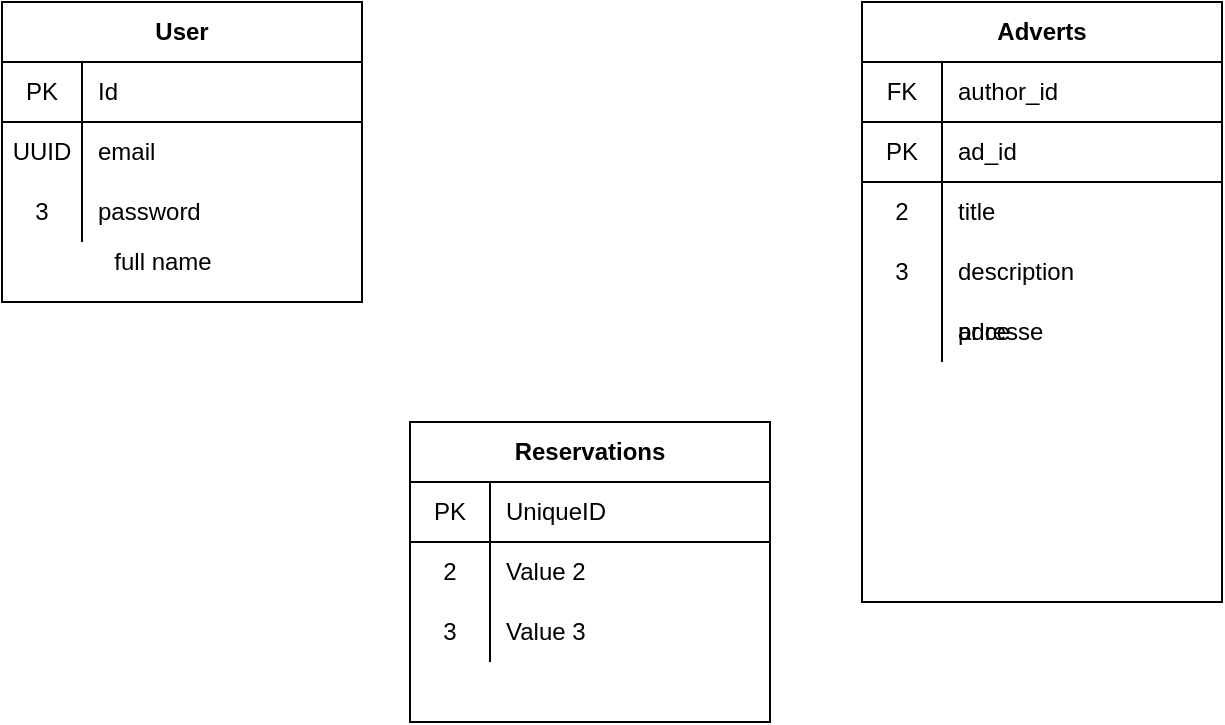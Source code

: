 <mxfile version="13.8.8" type="github"><diagram id="Gj9NvAnUuVbWACkpVcwB" name="Page-1"><mxGraphModel dx="1038" dy="557" grid="1" gridSize="10" guides="1" tooltips="1" connect="1" arrows="1" fold="1" page="1" pageScale="1" pageWidth="827" pageHeight="1169" math="0" shadow="0"><root><mxCell id="0"/><mxCell id="1" parent="0"/><mxCell id="Z8qapWIH_7th0F4IFwVs-1" value="User" style="shape=table;html=1;whiteSpace=wrap;startSize=30;container=1;collapsible=0;childLayout=tableLayout;fixedRows=1;rowLines=0;fontStyle=1;align=center;" vertex="1" parent="1"><mxGeometry x="30" y="190" width="180" height="150" as="geometry"/></mxCell><mxCell id="Z8qapWIH_7th0F4IFwVs-2" value="" style="shape=partialRectangle;html=1;whiteSpace=wrap;collapsible=0;dropTarget=0;pointerEvents=0;fillColor=none;top=0;left=0;bottom=1;right=0;points=[[0,0.5],[1,0.5]];portConstraint=eastwest;" vertex="1" parent="Z8qapWIH_7th0F4IFwVs-1"><mxGeometry y="30" width="180" height="30" as="geometry"/></mxCell><mxCell id="Z8qapWIH_7th0F4IFwVs-3" value="PK" style="shape=partialRectangle;html=1;whiteSpace=wrap;connectable=0;fillColor=none;top=0;left=0;bottom=0;right=0;overflow=hidden;" vertex="1" parent="Z8qapWIH_7th0F4IFwVs-2"><mxGeometry width="40" height="30" as="geometry"/></mxCell><mxCell id="Z8qapWIH_7th0F4IFwVs-4" value="Id" style="shape=partialRectangle;html=1;whiteSpace=wrap;connectable=0;fillColor=none;top=0;left=0;bottom=0;right=0;align=left;spacingLeft=6;overflow=hidden;" vertex="1" parent="Z8qapWIH_7th0F4IFwVs-2"><mxGeometry x="40" width="140" height="30" as="geometry"/></mxCell><mxCell id="Z8qapWIH_7th0F4IFwVs-5" value="" style="shape=partialRectangle;html=1;whiteSpace=wrap;collapsible=0;dropTarget=0;pointerEvents=0;fillColor=none;top=0;left=0;bottom=0;right=0;points=[[0,0.5],[1,0.5]];portConstraint=eastwest;" vertex="1" parent="Z8qapWIH_7th0F4IFwVs-1"><mxGeometry y="60" width="180" height="30" as="geometry"/></mxCell><mxCell id="Z8qapWIH_7th0F4IFwVs-6" value="UUID" style="shape=partialRectangle;html=1;whiteSpace=wrap;connectable=0;fillColor=none;top=0;left=0;bottom=0;right=0;overflow=hidden;" vertex="1" parent="Z8qapWIH_7th0F4IFwVs-5"><mxGeometry width="40" height="30" as="geometry"/></mxCell><mxCell id="Z8qapWIH_7th0F4IFwVs-7" value="email" style="shape=partialRectangle;html=1;whiteSpace=wrap;connectable=0;fillColor=none;top=0;left=0;bottom=0;right=0;align=left;spacingLeft=6;overflow=hidden;" vertex="1" parent="Z8qapWIH_7th0F4IFwVs-5"><mxGeometry x="40" width="140" height="30" as="geometry"/></mxCell><mxCell id="Z8qapWIH_7th0F4IFwVs-8" value="" style="shape=partialRectangle;html=1;whiteSpace=wrap;collapsible=0;dropTarget=0;pointerEvents=0;fillColor=none;top=0;left=0;bottom=0;right=0;points=[[0,0.5],[1,0.5]];portConstraint=eastwest;" vertex="1" parent="Z8qapWIH_7th0F4IFwVs-1"><mxGeometry y="90" width="180" height="30" as="geometry"/></mxCell><mxCell id="Z8qapWIH_7th0F4IFwVs-9" value="3" style="shape=partialRectangle;html=1;whiteSpace=wrap;connectable=0;fillColor=none;top=0;left=0;bottom=0;right=0;overflow=hidden;" vertex="1" parent="Z8qapWIH_7th0F4IFwVs-8"><mxGeometry width="40" height="30" as="geometry"/></mxCell><mxCell id="Z8qapWIH_7th0F4IFwVs-10" value="password" style="shape=partialRectangle;html=1;whiteSpace=wrap;connectable=0;fillColor=none;top=0;left=0;bottom=0;right=0;align=left;spacingLeft=6;overflow=hidden;" vertex="1" parent="Z8qapWIH_7th0F4IFwVs-8"><mxGeometry x="40" width="140" height="30" as="geometry"/></mxCell><mxCell id="Z8qapWIH_7th0F4IFwVs-11" value="Adverts" style="shape=table;html=1;whiteSpace=wrap;startSize=30;container=1;collapsible=0;childLayout=tableLayout;fixedRows=1;rowLines=0;fontStyle=1;align=center;" vertex="1" parent="1"><mxGeometry x="460" y="190" width="180" height="300" as="geometry"/></mxCell><mxCell id="Z8qapWIH_7th0F4IFwVs-36" style="shape=partialRectangle;html=1;whiteSpace=wrap;collapsible=0;dropTarget=0;pointerEvents=0;fillColor=none;top=0;left=0;bottom=1;right=0;points=[[0,0.5],[1,0.5]];portConstraint=eastwest;" vertex="1" parent="Z8qapWIH_7th0F4IFwVs-11"><mxGeometry y="30" width="180" height="30" as="geometry"/></mxCell><mxCell id="Z8qapWIH_7th0F4IFwVs-37" value="FK" style="shape=partialRectangle;html=1;whiteSpace=wrap;connectable=0;fillColor=none;top=0;left=0;bottom=0;right=0;overflow=hidden;" vertex="1" parent="Z8qapWIH_7th0F4IFwVs-36"><mxGeometry width="40" height="30" as="geometry"/></mxCell><mxCell id="Z8qapWIH_7th0F4IFwVs-38" value="author_id" style="shape=partialRectangle;html=1;whiteSpace=wrap;connectable=0;fillColor=none;top=0;left=0;bottom=0;right=0;align=left;spacingLeft=6;overflow=hidden;" vertex="1" parent="Z8qapWIH_7th0F4IFwVs-36"><mxGeometry x="40" width="140" height="30" as="geometry"/></mxCell><mxCell id="Z8qapWIH_7th0F4IFwVs-12" value="" style="shape=partialRectangle;html=1;whiteSpace=wrap;collapsible=0;dropTarget=0;pointerEvents=0;fillColor=none;top=0;left=0;bottom=1;right=0;points=[[0,0.5],[1,0.5]];portConstraint=eastwest;" vertex="1" parent="Z8qapWIH_7th0F4IFwVs-11"><mxGeometry y="60" width="180" height="30" as="geometry"/></mxCell><mxCell id="Z8qapWIH_7th0F4IFwVs-13" value="PK" style="shape=partialRectangle;html=1;whiteSpace=wrap;connectable=0;fillColor=none;top=0;left=0;bottom=0;right=0;overflow=hidden;" vertex="1" parent="Z8qapWIH_7th0F4IFwVs-12"><mxGeometry width="40" height="30" as="geometry"/></mxCell><mxCell id="Z8qapWIH_7th0F4IFwVs-14" value="ad_id" style="shape=partialRectangle;html=1;whiteSpace=wrap;connectable=0;fillColor=none;top=0;left=0;bottom=0;right=0;align=left;spacingLeft=6;overflow=hidden;" vertex="1" parent="Z8qapWIH_7th0F4IFwVs-12"><mxGeometry x="40" width="140" height="30" as="geometry"/></mxCell><mxCell id="Z8qapWIH_7th0F4IFwVs-15" value="" style="shape=partialRectangle;html=1;whiteSpace=wrap;collapsible=0;dropTarget=0;pointerEvents=0;fillColor=none;top=0;left=0;bottom=0;right=0;points=[[0,0.5],[1,0.5]];portConstraint=eastwest;" vertex="1" parent="Z8qapWIH_7th0F4IFwVs-11"><mxGeometry y="90" width="180" height="30" as="geometry"/></mxCell><mxCell id="Z8qapWIH_7th0F4IFwVs-16" value="2" style="shape=partialRectangle;html=1;whiteSpace=wrap;connectable=0;fillColor=none;top=0;left=0;bottom=0;right=0;overflow=hidden;" vertex="1" parent="Z8qapWIH_7th0F4IFwVs-15"><mxGeometry width="40" height="30" as="geometry"/></mxCell><mxCell id="Z8qapWIH_7th0F4IFwVs-17" value="title" style="shape=partialRectangle;html=1;whiteSpace=wrap;connectable=0;fillColor=none;top=0;left=0;bottom=0;right=0;align=left;spacingLeft=6;overflow=hidden;" vertex="1" parent="Z8qapWIH_7th0F4IFwVs-15"><mxGeometry x="40" width="140" height="30" as="geometry"/></mxCell><mxCell id="Z8qapWIH_7th0F4IFwVs-18" value="" style="shape=partialRectangle;html=1;whiteSpace=wrap;collapsible=0;dropTarget=0;pointerEvents=0;fillColor=none;top=0;left=0;bottom=0;right=0;points=[[0,0.5],[1,0.5]];portConstraint=eastwest;" vertex="1" parent="Z8qapWIH_7th0F4IFwVs-11"><mxGeometry y="120" width="180" height="30" as="geometry"/></mxCell><mxCell id="Z8qapWIH_7th0F4IFwVs-19" value="3" style="shape=partialRectangle;html=1;whiteSpace=wrap;connectable=0;fillColor=none;top=0;left=0;bottom=0;right=0;overflow=hidden;" vertex="1" parent="Z8qapWIH_7th0F4IFwVs-18"><mxGeometry width="40" height="30" as="geometry"/></mxCell><mxCell id="Z8qapWIH_7th0F4IFwVs-20" value="description" style="shape=partialRectangle;html=1;whiteSpace=wrap;connectable=0;fillColor=none;top=0;left=0;bottom=0;right=0;align=left;spacingLeft=6;overflow=hidden;" vertex="1" parent="Z8qapWIH_7th0F4IFwVs-18"><mxGeometry x="40" width="140" height="30" as="geometry"/></mxCell><mxCell id="Z8qapWIH_7th0F4IFwVs-32" style="shape=partialRectangle;html=1;whiteSpace=wrap;collapsible=0;dropTarget=0;pointerEvents=0;fillColor=none;top=0;left=0;bottom=0;right=0;points=[[0,0.5],[1,0.5]];portConstraint=eastwest;" vertex="1" parent="Z8qapWIH_7th0F4IFwVs-11"><mxGeometry y="150" width="180" height="30" as="geometry"/></mxCell><mxCell id="Z8qapWIH_7th0F4IFwVs-33" style="shape=partialRectangle;html=1;whiteSpace=wrap;connectable=0;fillColor=none;top=0;left=0;bottom=0;right=0;overflow=hidden;" vertex="1" parent="Z8qapWIH_7th0F4IFwVs-32"><mxGeometry width="40" height="30" as="geometry"/></mxCell><mxCell id="Z8qapWIH_7th0F4IFwVs-34" value="adresse" style="shape=partialRectangle;html=1;whiteSpace=wrap;connectable=0;fillColor=none;top=0;left=0;bottom=0;right=0;align=left;spacingLeft=6;overflow=hidden;" vertex="1" parent="Z8qapWIH_7th0F4IFwVs-32"><mxGeometry x="40" width="140" height="30" as="geometry"/></mxCell><mxCell id="Z8qapWIH_7th0F4IFwVs-21" value="Reservations" style="shape=table;html=1;whiteSpace=wrap;startSize=30;container=1;collapsible=0;childLayout=tableLayout;fixedRows=1;rowLines=0;fontStyle=1;align=center;" vertex="1" parent="1"><mxGeometry x="234" y="400" width="180" height="150" as="geometry"/></mxCell><mxCell id="Z8qapWIH_7th0F4IFwVs-22" value="" style="shape=partialRectangle;html=1;whiteSpace=wrap;collapsible=0;dropTarget=0;pointerEvents=0;fillColor=none;top=0;left=0;bottom=1;right=0;points=[[0,0.5],[1,0.5]];portConstraint=eastwest;" vertex="1" parent="Z8qapWIH_7th0F4IFwVs-21"><mxGeometry y="30" width="180" height="30" as="geometry"/></mxCell><mxCell id="Z8qapWIH_7th0F4IFwVs-23" value="PK" style="shape=partialRectangle;html=1;whiteSpace=wrap;connectable=0;fillColor=none;top=0;left=0;bottom=0;right=0;overflow=hidden;" vertex="1" parent="Z8qapWIH_7th0F4IFwVs-22"><mxGeometry width="40" height="30" as="geometry"/></mxCell><mxCell id="Z8qapWIH_7th0F4IFwVs-24" value="UniqueID" style="shape=partialRectangle;html=1;whiteSpace=wrap;connectable=0;fillColor=none;top=0;left=0;bottom=0;right=0;align=left;spacingLeft=6;overflow=hidden;" vertex="1" parent="Z8qapWIH_7th0F4IFwVs-22"><mxGeometry x="40" width="140" height="30" as="geometry"/></mxCell><mxCell id="Z8qapWIH_7th0F4IFwVs-25" value="" style="shape=partialRectangle;html=1;whiteSpace=wrap;collapsible=0;dropTarget=0;pointerEvents=0;fillColor=none;top=0;left=0;bottom=0;right=0;points=[[0,0.5],[1,0.5]];portConstraint=eastwest;" vertex="1" parent="Z8qapWIH_7th0F4IFwVs-21"><mxGeometry y="60" width="180" height="30" as="geometry"/></mxCell><mxCell id="Z8qapWIH_7th0F4IFwVs-26" value="2" style="shape=partialRectangle;html=1;whiteSpace=wrap;connectable=0;fillColor=none;top=0;left=0;bottom=0;right=0;overflow=hidden;" vertex="1" parent="Z8qapWIH_7th0F4IFwVs-25"><mxGeometry width="40" height="30" as="geometry"/></mxCell><mxCell id="Z8qapWIH_7th0F4IFwVs-27" value="Value 2" style="shape=partialRectangle;html=1;whiteSpace=wrap;connectable=0;fillColor=none;top=0;left=0;bottom=0;right=0;align=left;spacingLeft=6;overflow=hidden;" vertex="1" parent="Z8qapWIH_7th0F4IFwVs-25"><mxGeometry x="40" width="140" height="30" as="geometry"/></mxCell><mxCell id="Z8qapWIH_7th0F4IFwVs-28" value="" style="shape=partialRectangle;html=1;whiteSpace=wrap;collapsible=0;dropTarget=0;pointerEvents=0;fillColor=none;top=0;left=0;bottom=0;right=0;points=[[0,0.5],[1,0.5]];portConstraint=eastwest;" vertex="1" parent="Z8qapWIH_7th0F4IFwVs-21"><mxGeometry y="90" width="180" height="30" as="geometry"/></mxCell><mxCell id="Z8qapWIH_7th0F4IFwVs-29" value="3" style="shape=partialRectangle;html=1;whiteSpace=wrap;connectable=0;fillColor=none;top=0;left=0;bottom=0;right=0;overflow=hidden;" vertex="1" parent="Z8qapWIH_7th0F4IFwVs-28"><mxGeometry width="40" height="30" as="geometry"/></mxCell><mxCell id="Z8qapWIH_7th0F4IFwVs-30" value="Value 3" style="shape=partialRectangle;html=1;whiteSpace=wrap;connectable=0;fillColor=none;top=0;left=0;bottom=0;right=0;align=left;spacingLeft=6;overflow=hidden;" vertex="1" parent="Z8qapWIH_7th0F4IFwVs-28"><mxGeometry x="40" width="140" height="30" as="geometry"/></mxCell><mxCell id="Z8qapWIH_7th0F4IFwVs-31" value="full name" style="text;html=1;align=center;verticalAlign=middle;resizable=0;points=[];autosize=1;" vertex="1" parent="1"><mxGeometry x="80" y="310" width="60" height="20" as="geometry"/></mxCell><mxCell id="Z8qapWIH_7th0F4IFwVs-35" value="price" style="shape=partialRectangle;html=1;whiteSpace=wrap;connectable=0;fillColor=none;top=0;left=0;bottom=0;right=0;align=left;spacingLeft=6;overflow=hidden;" vertex="1" parent="1"><mxGeometry x="500" y="340" width="140" height="30" as="geometry"/></mxCell></root></mxGraphModel></diagram></mxfile>